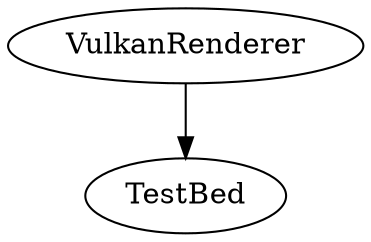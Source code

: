 #pragma once


digraph TestBed
{
	#define digraph subgraph
	#include <VulkanRenderer.gv>
	#undef digraph
	VulkanRenderer -> TestBed;
}
